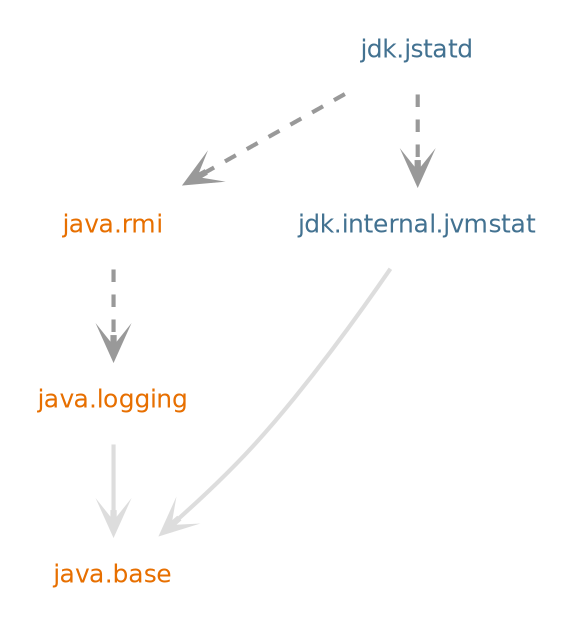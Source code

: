 digraph "jdk.jstatd" {
  nodesep=.5;
  ranksep=0.600000;
  pencolor=transparent;
  node [shape=plaintext, fontcolor="#000000", fontname="DejaVuSans", fontsize=12, margin=".2,.2"];
  edge [penwidth=2, color="#999999", arrowhead=open, arrowsize=1];
  {rank=same "java.logging"}
  subgraph se {
  "java.base" [fontcolor="#e76f00", group=java];
  "java.logging" [fontcolor="#e76f00", group=java];
  "java.rmi" [fontcolor="#e76f00", group=java];
  }
  subgraph jdk {
  "jdk.internal.jvmstat" [fontcolor="#437291", group=jdk];
  "jdk.jstatd" [fontcolor="#437291", group=jdk];
  }
  "java.logging" -> "java.base" [color="#dddddd", weight=10];
  "java.rmi" -> "java.logging" [style="dashed", weight=10];
  "jdk.internal.jvmstat" -> "java.base" [color="#dddddd"];
  "jdk.jstatd" -> "java.rmi" [style="dashed"];
  "jdk.jstatd" -> "jdk.internal.jvmstat" [style="dashed"];
}
